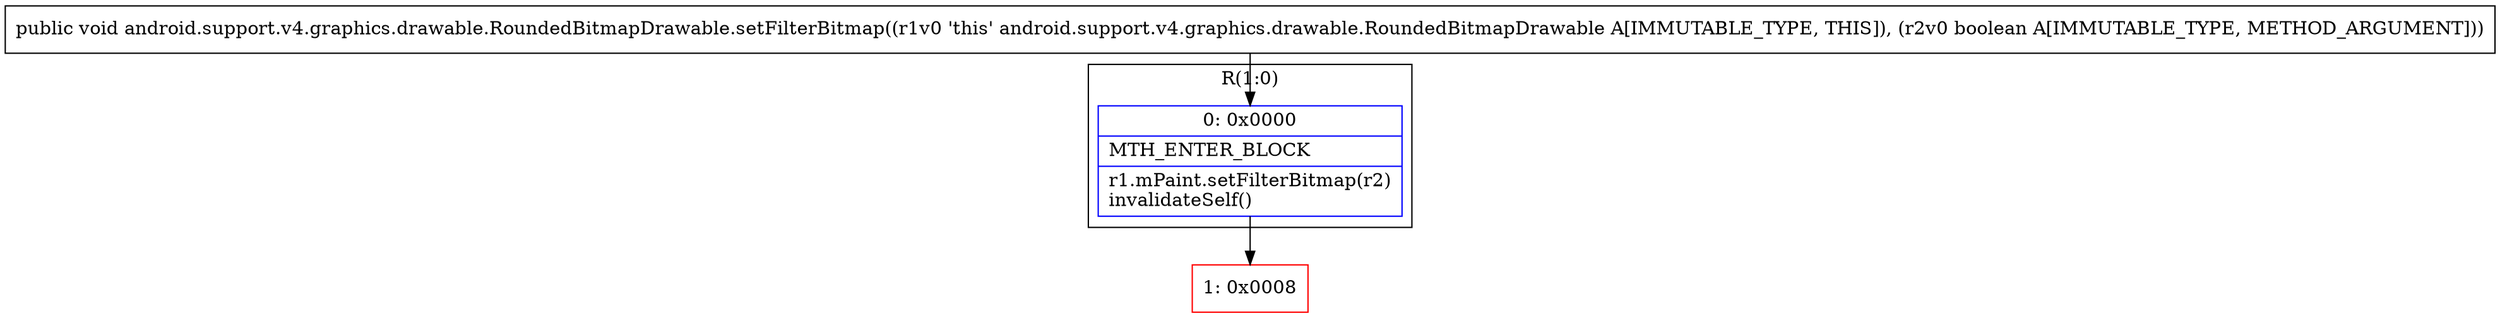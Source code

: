 digraph "CFG forandroid.support.v4.graphics.drawable.RoundedBitmapDrawable.setFilterBitmap(Z)V" {
subgraph cluster_Region_1001653245 {
label = "R(1:0)";
node [shape=record,color=blue];
Node_0 [shape=record,label="{0\:\ 0x0000|MTH_ENTER_BLOCK\l|r1.mPaint.setFilterBitmap(r2)\linvalidateSelf()\l}"];
}
Node_1 [shape=record,color=red,label="{1\:\ 0x0008}"];
MethodNode[shape=record,label="{public void android.support.v4.graphics.drawable.RoundedBitmapDrawable.setFilterBitmap((r1v0 'this' android.support.v4.graphics.drawable.RoundedBitmapDrawable A[IMMUTABLE_TYPE, THIS]), (r2v0 boolean A[IMMUTABLE_TYPE, METHOD_ARGUMENT])) }"];
MethodNode -> Node_0;
Node_0 -> Node_1;
}

